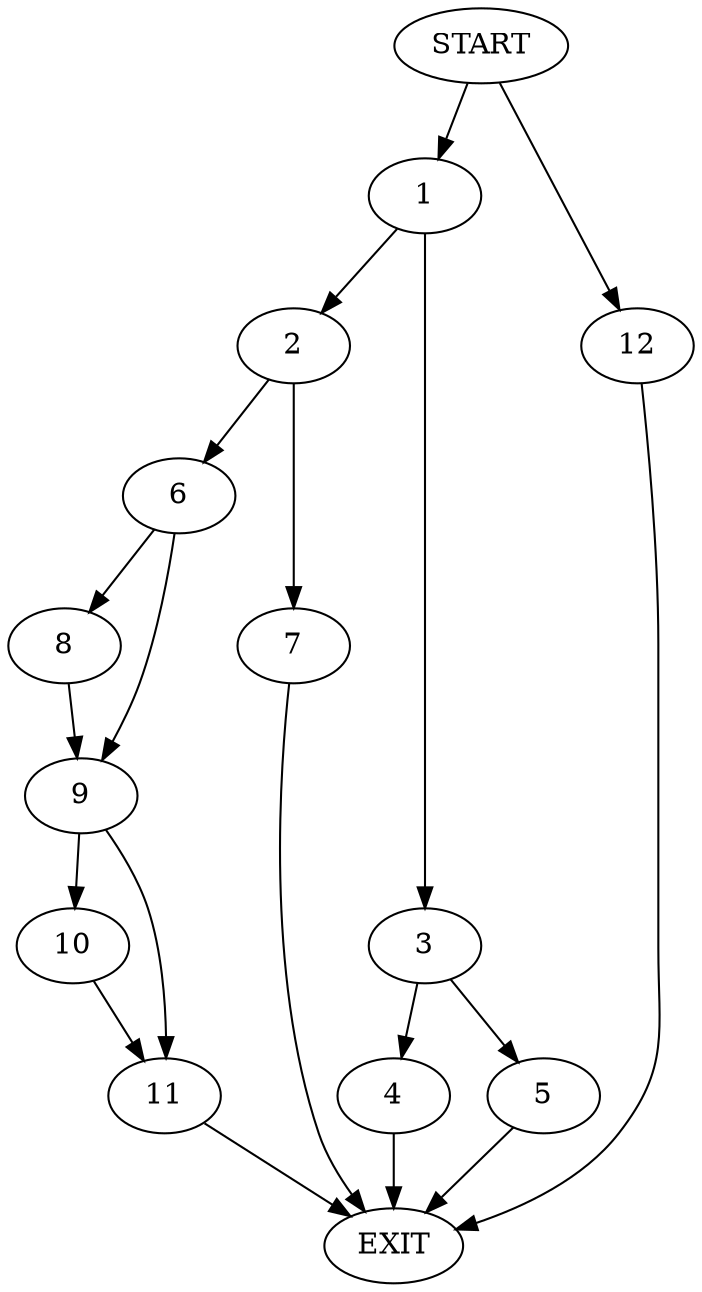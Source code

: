 digraph {
0 [label="START"]
13 [label="EXIT"]
0 -> 1
1 -> 2
1 -> 3
3 -> 4
3 -> 5
2 -> 6
2 -> 7
5 -> 13
4 -> 13
6 -> 8
6 -> 9
7 -> 13
8 -> 9
9 -> 10
9 -> 11
11 -> 13
10 -> 11
0 -> 12
12 -> 13
}
